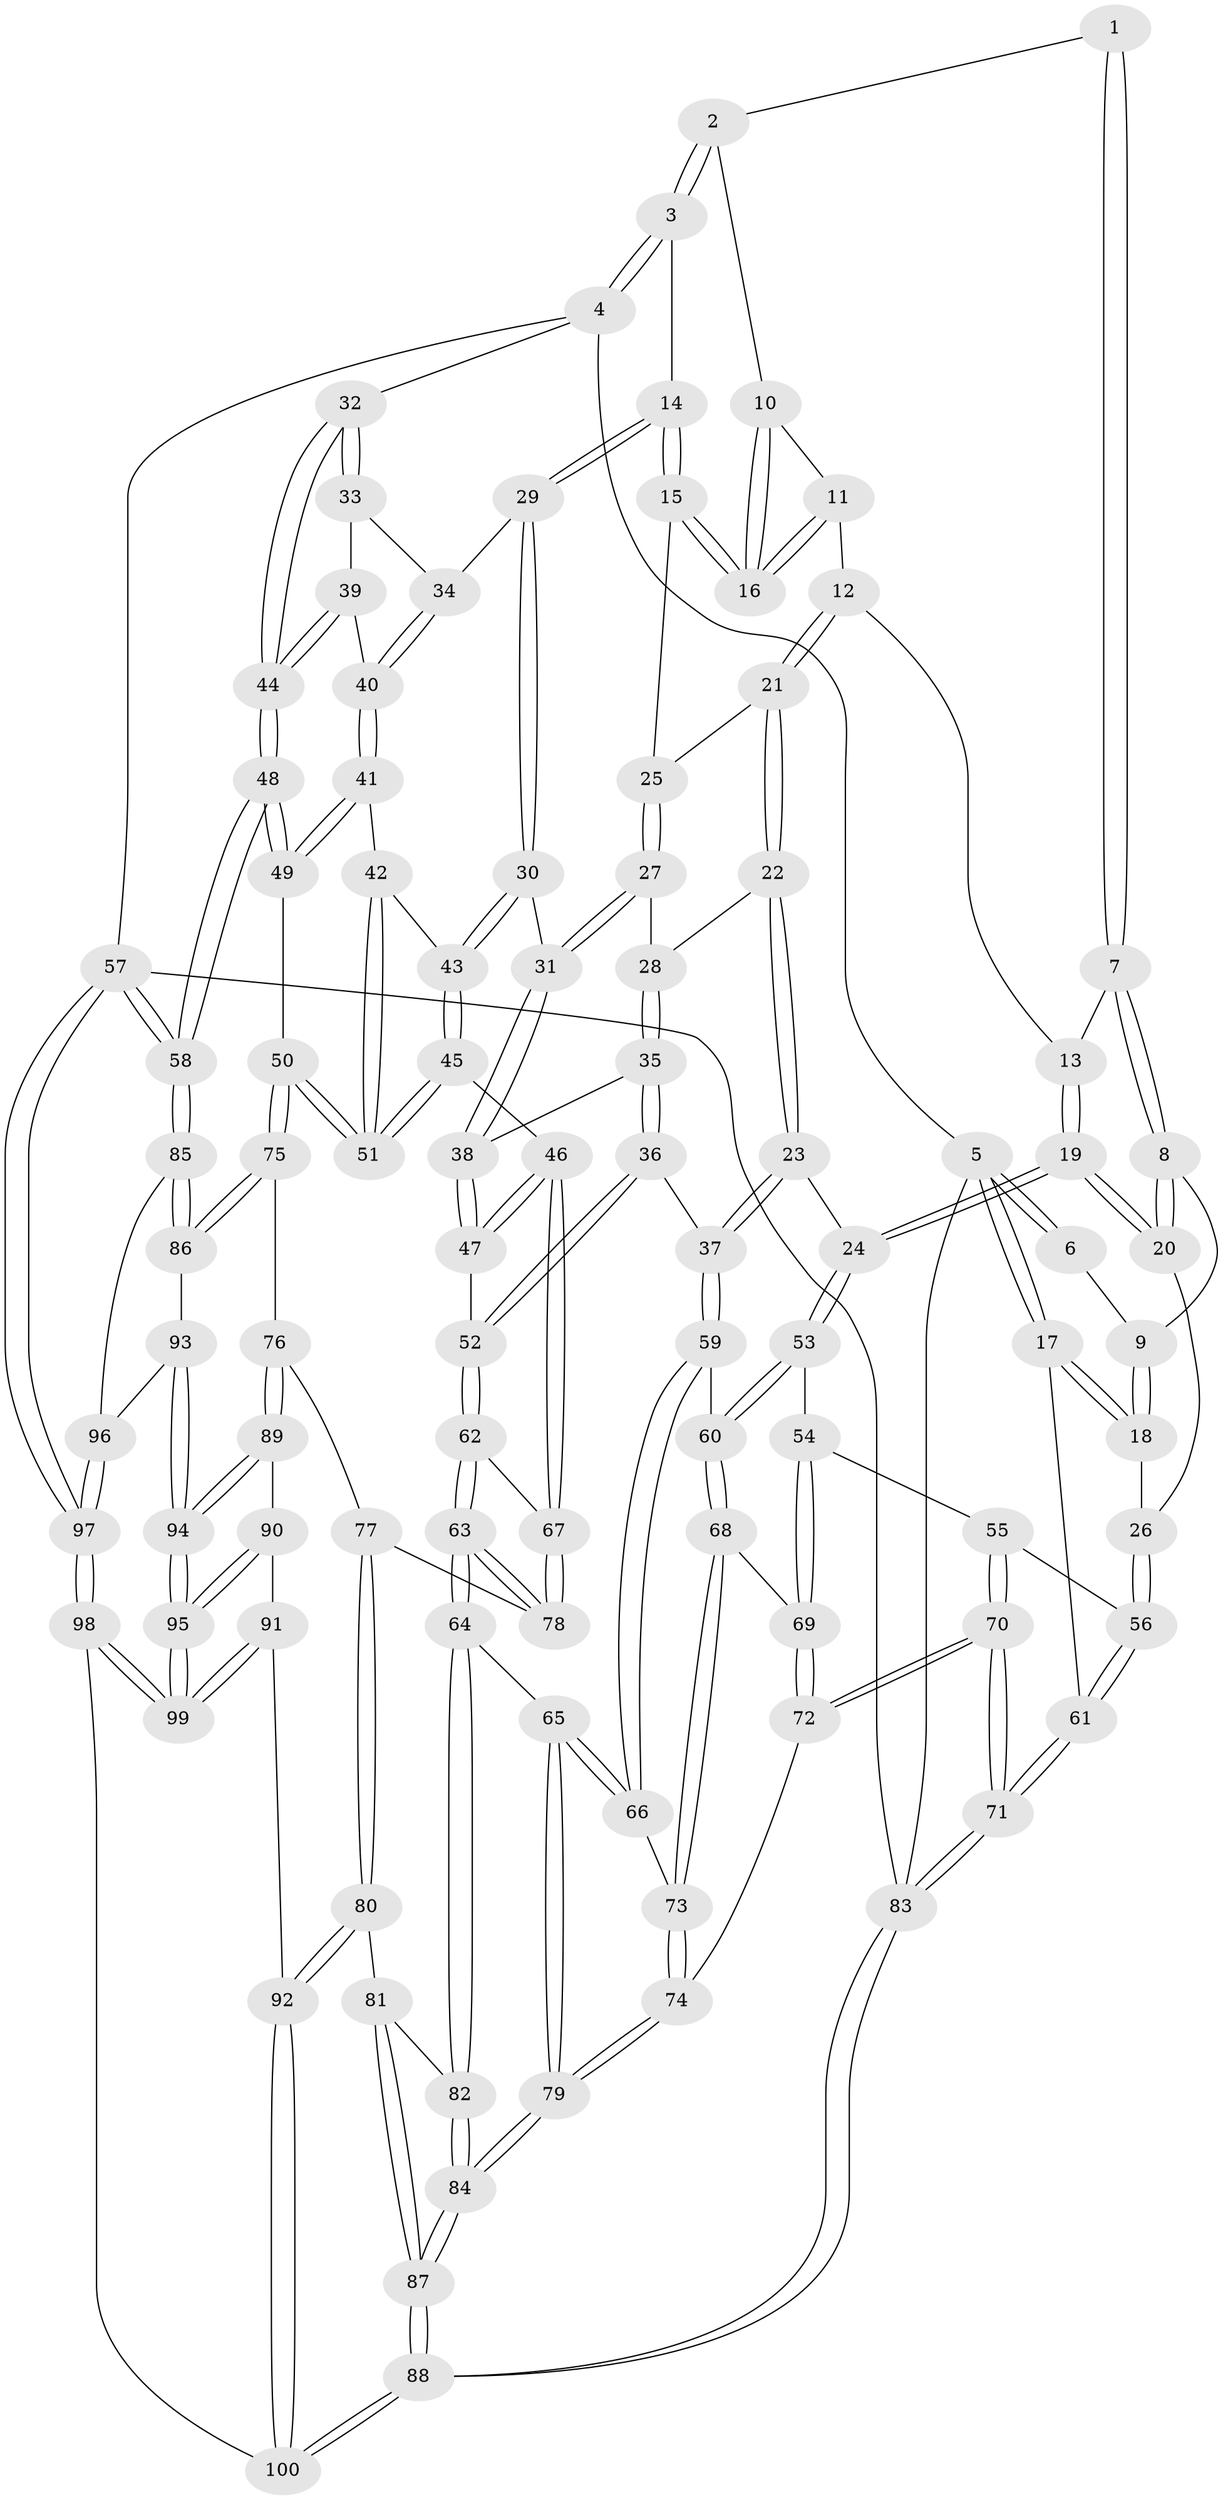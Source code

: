 // coarse degree distribution, {5: 0.12903225806451613, 6: 0.06451612903225806, 3: 0.5161290322580645, 4: 0.2903225806451613}
// Generated by graph-tools (version 1.1) at 2025/38/03/04/25 23:38:36]
// undirected, 100 vertices, 247 edges
graph export_dot {
  node [color=gray90,style=filled];
  1 [pos="+0.255920300638436+0"];
  2 [pos="+0.7869419843225839+0"];
  3 [pos="+1+0"];
  4 [pos="+1+0"];
  5 [pos="+0+0"];
  6 [pos="+0.19651402871130091+0"];
  7 [pos="+0.3765514233936576+0.08426055076249032"];
  8 [pos="+0.21775765961468552+0.24431778186340805"];
  9 [pos="+0.14982056991733916+0.16926689538499234"];
  10 [pos="+0.7596533693302056+0"];
  11 [pos="+0.603338537058051+0.09962768871854626"];
  12 [pos="+0.493535183384318+0.17626693252225242"];
  13 [pos="+0.40197413458707293+0.11115463745774236"];
  14 [pos="+0.7893730662631842+0.28863504185447547"];
  15 [pos="+0.7599109742473994+0.2752670114355817"];
  16 [pos="+0.7598876125121616+0.2751804310430921"];
  17 [pos="+0+0.30833382224883904"];
  18 [pos="+0+0.31412795725947995"];
  19 [pos="+0.2491760577513069+0.41094166463484866"];
  20 [pos="+0.23737891027537908+0.4023547701501259"];
  21 [pos="+0.4971025945526954+0.1949682373235042"];
  22 [pos="+0.45649576726361296+0.3184185928643377"];
  23 [pos="+0.29462340000643833+0.43409380539402975"];
  24 [pos="+0.2591148175459841+0.42075264607055285"];
  25 [pos="+0.675184881106758+0.30159192583486644"];
  26 [pos="+0+0.37363003381724047"];
  27 [pos="+0.6418531277840048+0.3587330937674726"];
  28 [pos="+0.47678873186667947+0.3345447093803833"];
  29 [pos="+0.8420400045046297+0.34741950027475865"];
  30 [pos="+0.7735304160225379+0.4603542192426113"];
  31 [pos="+0.63454789017411+0.3940368202585891"];
  32 [pos="+1+0.17055310826318504"];
  33 [pos="+0.8525694692905444+0.34731145296068505"];
  34 [pos="+0.8427019459007996+0.347556946358511"];
  35 [pos="+0.5473969629499067+0.4311924443255564"];
  36 [pos="+0.30813930803306655+0.4453072533725194"];
  37 [pos="+0.29851628037941497+0.43958541217841407"];
  38 [pos="+0.586500711422776+0.47545970106932794"];
  39 [pos="+0.977953209593011+0.46740626801719326"];
  40 [pos="+0.8954093635534454+0.5091121421466427"];
  41 [pos="+0.8907652961096061+0.5272592595712597"];
  42 [pos="+0.8601229407776058+0.5313801640335013"];
  43 [pos="+0.7651978331801046+0.4905519908669872"];
  44 [pos="+1+0.5613126361953352"];
  45 [pos="+0.7069015631332308+0.5656535275225194"];
  46 [pos="+0.653208787712003+0.5741783922721639"];
  47 [pos="+0.585611106640745+0.509166854973986"];
  48 [pos="+1+0.6294977689934572"];
  49 [pos="+0.9982914764568374+0.6646738738730227"];
  50 [pos="+0.8743769010144183+0.7243364262931192"];
  51 [pos="+0.8112373577583588+0.6473871295566606"];
  52 [pos="+0.4543099435102802+0.5385292738774605"];
  53 [pos="+0.17985630561018118+0.5397098057150695"];
  54 [pos="+0.13604431501534808+0.579495677408484"];
  55 [pos="+0.08459201290584148+0.6012312331467389"];
  56 [pos="+0.06560355377203465+0.5774393563719511"];
  57 [pos="+1+1"];
  58 [pos="+1+0.9572109296801254"];
  59 [pos="+0.3027030122691884+0.6080849541624909"];
  60 [pos="+0.20963312189847697+0.6311424163962579"];
  61 [pos="+0+0.577566635997265"];
  62 [pos="+0.45297605902472854+0.5978664359303874"];
  63 [pos="+0.4340633396845035+0.7066461742133552"];
  64 [pos="+0.4206303233234227+0.7234833649344946"];
  65 [pos="+0.32728339325920175+0.6889736911246135"];
  66 [pos="+0.3142986350625072+0.6672259508407485"];
  67 [pos="+0.6216628771080249+0.660805795702827"];
  68 [pos="+0.20229392259505302+0.6601657374698385"];
  69 [pos="+0.17827921564707017+0.6621040839667299"];
  70 [pos="+0.0217085227929747+0.759083472943397"];
  71 [pos="+0+0.9077749613517309"];
  72 [pos="+0.08117718368530381+0.7555443938457995"];
  73 [pos="+0.21335504960467735+0.6681568273450714"];
  74 [pos="+0.20887791326907973+0.7826016219143171"];
  75 [pos="+0.8617796826698906+0.7478808870198058"];
  76 [pos="+0.7470676939899448+0.7897296265286171"];
  77 [pos="+0.6300824005222847+0.7020859803086034"];
  78 [pos="+0.6200954490555314+0.6670831545049506"];
  79 [pos="+0.22294002520198938+0.7893218562778559"];
  80 [pos="+0.5356972744010324+0.861821342875475"];
  81 [pos="+0.5005296594471692+0.8485224631074972"];
  82 [pos="+0.42754167211398847+0.75870437149559"];
  83 [pos="+0+1"];
  84 [pos="+0.26980165932108585+0.8916073723896489"];
  85 [pos="+1+0.9196469995331507"];
  86 [pos="+0.879060897501998+0.806756275675784"];
  87 [pos="+0.2633445953648859+1"];
  88 [pos="+0.17812719004077815+1"];
  89 [pos="+0.7255105540008547+0.829335817939762"];
  90 [pos="+0.6852147422105755+0.8615602777700451"];
  91 [pos="+0.608681416784259+0.9002247679917094"];
  92 [pos="+0.5431556268565535+0.8704173006828406"];
  93 [pos="+0.8848815833015902+0.8795096660155507"];
  94 [pos="+0.8018974192874893+0.9595168521433591"];
  95 [pos="+0.7804693191127617+1"];
  96 [pos="+0.9153372179361174+0.9087609325501863"];
  97 [pos="+0.992699218583369+1"];
  98 [pos="+0.7379201470518665+1"];
  99 [pos="+0.7365439487181179+1"];
  100 [pos="+0.4036687424618194+1"];
  1 -- 2;
  1 -- 7;
  1 -- 7;
  2 -- 3;
  2 -- 3;
  2 -- 10;
  3 -- 4;
  3 -- 4;
  3 -- 14;
  4 -- 5;
  4 -- 32;
  4 -- 57;
  5 -- 6;
  5 -- 6;
  5 -- 17;
  5 -- 17;
  5 -- 83;
  6 -- 9;
  7 -- 8;
  7 -- 8;
  7 -- 13;
  8 -- 9;
  8 -- 20;
  8 -- 20;
  9 -- 18;
  9 -- 18;
  10 -- 11;
  10 -- 16;
  10 -- 16;
  11 -- 12;
  11 -- 16;
  11 -- 16;
  12 -- 13;
  12 -- 21;
  12 -- 21;
  13 -- 19;
  13 -- 19;
  14 -- 15;
  14 -- 15;
  14 -- 29;
  14 -- 29;
  15 -- 16;
  15 -- 16;
  15 -- 25;
  17 -- 18;
  17 -- 18;
  17 -- 61;
  18 -- 26;
  19 -- 20;
  19 -- 20;
  19 -- 24;
  19 -- 24;
  20 -- 26;
  21 -- 22;
  21 -- 22;
  21 -- 25;
  22 -- 23;
  22 -- 23;
  22 -- 28;
  23 -- 24;
  23 -- 37;
  23 -- 37;
  24 -- 53;
  24 -- 53;
  25 -- 27;
  25 -- 27;
  26 -- 56;
  26 -- 56;
  27 -- 28;
  27 -- 31;
  27 -- 31;
  28 -- 35;
  28 -- 35;
  29 -- 30;
  29 -- 30;
  29 -- 34;
  30 -- 31;
  30 -- 43;
  30 -- 43;
  31 -- 38;
  31 -- 38;
  32 -- 33;
  32 -- 33;
  32 -- 44;
  32 -- 44;
  33 -- 34;
  33 -- 39;
  34 -- 40;
  34 -- 40;
  35 -- 36;
  35 -- 36;
  35 -- 38;
  36 -- 37;
  36 -- 52;
  36 -- 52;
  37 -- 59;
  37 -- 59;
  38 -- 47;
  38 -- 47;
  39 -- 40;
  39 -- 44;
  39 -- 44;
  40 -- 41;
  40 -- 41;
  41 -- 42;
  41 -- 49;
  41 -- 49;
  42 -- 43;
  42 -- 51;
  42 -- 51;
  43 -- 45;
  43 -- 45;
  44 -- 48;
  44 -- 48;
  45 -- 46;
  45 -- 51;
  45 -- 51;
  46 -- 47;
  46 -- 47;
  46 -- 67;
  46 -- 67;
  47 -- 52;
  48 -- 49;
  48 -- 49;
  48 -- 58;
  48 -- 58;
  49 -- 50;
  50 -- 51;
  50 -- 51;
  50 -- 75;
  50 -- 75;
  52 -- 62;
  52 -- 62;
  53 -- 54;
  53 -- 60;
  53 -- 60;
  54 -- 55;
  54 -- 69;
  54 -- 69;
  55 -- 56;
  55 -- 70;
  55 -- 70;
  56 -- 61;
  56 -- 61;
  57 -- 58;
  57 -- 58;
  57 -- 97;
  57 -- 97;
  57 -- 83;
  58 -- 85;
  58 -- 85;
  59 -- 60;
  59 -- 66;
  59 -- 66;
  60 -- 68;
  60 -- 68;
  61 -- 71;
  61 -- 71;
  62 -- 63;
  62 -- 63;
  62 -- 67;
  63 -- 64;
  63 -- 64;
  63 -- 78;
  63 -- 78;
  64 -- 65;
  64 -- 82;
  64 -- 82;
  65 -- 66;
  65 -- 66;
  65 -- 79;
  65 -- 79;
  66 -- 73;
  67 -- 78;
  67 -- 78;
  68 -- 69;
  68 -- 73;
  68 -- 73;
  69 -- 72;
  69 -- 72;
  70 -- 71;
  70 -- 71;
  70 -- 72;
  70 -- 72;
  71 -- 83;
  71 -- 83;
  72 -- 74;
  73 -- 74;
  73 -- 74;
  74 -- 79;
  74 -- 79;
  75 -- 76;
  75 -- 86;
  75 -- 86;
  76 -- 77;
  76 -- 89;
  76 -- 89;
  77 -- 78;
  77 -- 80;
  77 -- 80;
  79 -- 84;
  79 -- 84;
  80 -- 81;
  80 -- 92;
  80 -- 92;
  81 -- 82;
  81 -- 87;
  81 -- 87;
  82 -- 84;
  82 -- 84;
  83 -- 88;
  83 -- 88;
  84 -- 87;
  84 -- 87;
  85 -- 86;
  85 -- 86;
  85 -- 96;
  86 -- 93;
  87 -- 88;
  87 -- 88;
  88 -- 100;
  88 -- 100;
  89 -- 90;
  89 -- 94;
  89 -- 94;
  90 -- 91;
  90 -- 95;
  90 -- 95;
  91 -- 92;
  91 -- 99;
  91 -- 99;
  92 -- 100;
  92 -- 100;
  93 -- 94;
  93 -- 94;
  93 -- 96;
  94 -- 95;
  94 -- 95;
  95 -- 99;
  95 -- 99;
  96 -- 97;
  96 -- 97;
  97 -- 98;
  97 -- 98;
  98 -- 99;
  98 -- 99;
  98 -- 100;
}
